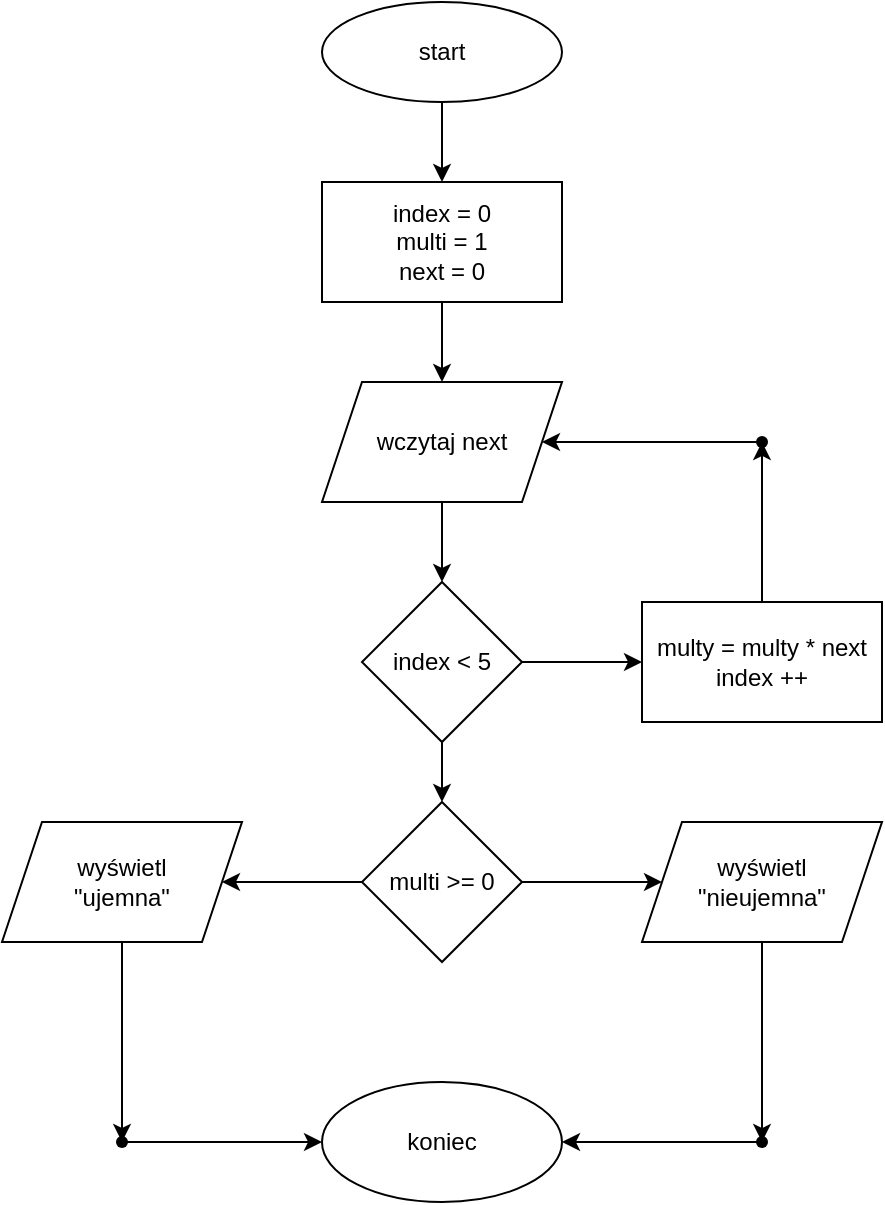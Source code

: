 <mxfile version="21.6.6" type="github">
  <diagram name="Strona-1" id="n3gNs8S0kiperPbEVyvj">
    <mxGraphModel dx="1050" dy="542" grid="1" gridSize="10" guides="1" tooltips="1" connect="1" arrows="1" fold="1" page="1" pageScale="1" pageWidth="827" pageHeight="1169" math="0" shadow="0">
      <root>
        <mxCell id="0" />
        <mxCell id="1" parent="0" />
        <mxCell id="jvBAzep4MeLlaJddHyrY-3" value="" style="edgeStyle=orthogonalEdgeStyle;rounded=0;orthogonalLoop=1;jettySize=auto;html=1;" edge="1" parent="1" source="jvBAzep4MeLlaJddHyrY-1" target="jvBAzep4MeLlaJddHyrY-2">
          <mxGeometry relative="1" as="geometry" />
        </mxCell>
        <mxCell id="jvBAzep4MeLlaJddHyrY-1" value="start" style="ellipse;whiteSpace=wrap;html=1;" vertex="1" parent="1">
          <mxGeometry x="320" width="120" height="50" as="geometry" />
        </mxCell>
        <mxCell id="jvBAzep4MeLlaJddHyrY-5" value="" style="edgeStyle=orthogonalEdgeStyle;rounded=0;orthogonalLoop=1;jettySize=auto;html=1;" edge="1" parent="1" source="jvBAzep4MeLlaJddHyrY-2" target="jvBAzep4MeLlaJddHyrY-4">
          <mxGeometry relative="1" as="geometry" />
        </mxCell>
        <mxCell id="jvBAzep4MeLlaJddHyrY-2" value="index = 0&lt;br&gt;multi = 1&lt;br&gt;next = 0" style="whiteSpace=wrap;html=1;" vertex="1" parent="1">
          <mxGeometry x="320" y="90" width="120" height="60" as="geometry" />
        </mxCell>
        <mxCell id="jvBAzep4MeLlaJddHyrY-7" value="" style="edgeStyle=orthogonalEdgeStyle;rounded=0;orthogonalLoop=1;jettySize=auto;html=1;" edge="1" parent="1" source="jvBAzep4MeLlaJddHyrY-4" target="jvBAzep4MeLlaJddHyrY-6">
          <mxGeometry relative="1" as="geometry" />
        </mxCell>
        <mxCell id="jvBAzep4MeLlaJddHyrY-4" value="wczytaj next" style="shape=parallelogram;perimeter=parallelogramPerimeter;whiteSpace=wrap;html=1;fixedSize=1;" vertex="1" parent="1">
          <mxGeometry x="320" y="190" width="120" height="60" as="geometry" />
        </mxCell>
        <mxCell id="jvBAzep4MeLlaJddHyrY-9" value="" style="edgeStyle=orthogonalEdgeStyle;rounded=0;orthogonalLoop=1;jettySize=auto;html=1;" edge="1" parent="1" source="jvBAzep4MeLlaJddHyrY-6" target="jvBAzep4MeLlaJddHyrY-8">
          <mxGeometry relative="1" as="geometry" />
        </mxCell>
        <mxCell id="jvBAzep4MeLlaJddHyrY-14" value="" style="edgeStyle=orthogonalEdgeStyle;rounded=0;orthogonalLoop=1;jettySize=auto;html=1;" edge="1" parent="1" source="jvBAzep4MeLlaJddHyrY-6" target="jvBAzep4MeLlaJddHyrY-13">
          <mxGeometry relative="1" as="geometry" />
        </mxCell>
        <mxCell id="jvBAzep4MeLlaJddHyrY-6" value="index &amp;lt; 5" style="rhombus;whiteSpace=wrap;html=1;" vertex="1" parent="1">
          <mxGeometry x="340" y="290" width="80" height="80" as="geometry" />
        </mxCell>
        <mxCell id="jvBAzep4MeLlaJddHyrY-11" value="" style="edgeStyle=orthogonalEdgeStyle;rounded=0;orthogonalLoop=1;jettySize=auto;html=1;" edge="1" parent="1" source="jvBAzep4MeLlaJddHyrY-8" target="jvBAzep4MeLlaJddHyrY-10">
          <mxGeometry relative="1" as="geometry" />
        </mxCell>
        <mxCell id="jvBAzep4MeLlaJddHyrY-8" value="multy = multy * next&lt;br&gt;index ++" style="whiteSpace=wrap;html=1;" vertex="1" parent="1">
          <mxGeometry x="480" y="300" width="120" height="60" as="geometry" />
        </mxCell>
        <mxCell id="jvBAzep4MeLlaJddHyrY-12" value="" style="edgeStyle=orthogonalEdgeStyle;rounded=0;orthogonalLoop=1;jettySize=auto;html=1;" edge="1" parent="1" source="jvBAzep4MeLlaJddHyrY-10" target="jvBAzep4MeLlaJddHyrY-4">
          <mxGeometry relative="1" as="geometry" />
        </mxCell>
        <mxCell id="jvBAzep4MeLlaJddHyrY-10" value="" style="shape=waypoint;sketch=0;size=6;pointerEvents=1;points=[];fillColor=default;resizable=0;rotatable=0;perimeter=centerPerimeter;snapToPoint=1;" vertex="1" parent="1">
          <mxGeometry x="530" y="210" width="20" height="20" as="geometry" />
        </mxCell>
        <mxCell id="jvBAzep4MeLlaJddHyrY-16" value="" style="edgeStyle=orthogonalEdgeStyle;rounded=0;orthogonalLoop=1;jettySize=auto;html=1;" edge="1" parent="1" source="jvBAzep4MeLlaJddHyrY-13" target="jvBAzep4MeLlaJddHyrY-15">
          <mxGeometry relative="1" as="geometry" />
        </mxCell>
        <mxCell id="jvBAzep4MeLlaJddHyrY-18" value="" style="edgeStyle=orthogonalEdgeStyle;rounded=0;orthogonalLoop=1;jettySize=auto;html=1;" edge="1" parent="1" source="jvBAzep4MeLlaJddHyrY-13" target="jvBAzep4MeLlaJddHyrY-17">
          <mxGeometry relative="1" as="geometry" />
        </mxCell>
        <mxCell id="jvBAzep4MeLlaJddHyrY-13" value="multi &amp;gt;= 0" style="rhombus;whiteSpace=wrap;html=1;" vertex="1" parent="1">
          <mxGeometry x="340" y="400" width="80" height="80" as="geometry" />
        </mxCell>
        <mxCell id="jvBAzep4MeLlaJddHyrY-24" value="" style="edgeStyle=orthogonalEdgeStyle;rounded=0;orthogonalLoop=1;jettySize=auto;html=1;" edge="1" parent="1" source="jvBAzep4MeLlaJddHyrY-15" target="jvBAzep4MeLlaJddHyrY-23">
          <mxGeometry relative="1" as="geometry" />
        </mxCell>
        <mxCell id="jvBAzep4MeLlaJddHyrY-15" value="wyświetl &lt;br&gt;&quot;nieujemna&quot;" style="shape=parallelogram;perimeter=parallelogramPerimeter;whiteSpace=wrap;html=1;fixedSize=1;" vertex="1" parent="1">
          <mxGeometry x="480" y="410" width="120" height="60" as="geometry" />
        </mxCell>
        <mxCell id="jvBAzep4MeLlaJddHyrY-21" value="" style="edgeStyle=orthogonalEdgeStyle;rounded=0;orthogonalLoop=1;jettySize=auto;html=1;" edge="1" parent="1" source="jvBAzep4MeLlaJddHyrY-17" target="jvBAzep4MeLlaJddHyrY-20">
          <mxGeometry relative="1" as="geometry" />
        </mxCell>
        <mxCell id="jvBAzep4MeLlaJddHyrY-17" value="wyświetl&lt;br&gt;&quot;ujemna&quot;" style="shape=parallelogram;perimeter=parallelogramPerimeter;whiteSpace=wrap;html=1;fixedSize=1;" vertex="1" parent="1">
          <mxGeometry x="160" y="410" width="120" height="60" as="geometry" />
        </mxCell>
        <mxCell id="jvBAzep4MeLlaJddHyrY-19" value="koniec" style="ellipse;whiteSpace=wrap;html=1;" vertex="1" parent="1">
          <mxGeometry x="320" y="540" width="120" height="60" as="geometry" />
        </mxCell>
        <mxCell id="jvBAzep4MeLlaJddHyrY-22" value="" style="edgeStyle=orthogonalEdgeStyle;rounded=0;orthogonalLoop=1;jettySize=auto;html=1;" edge="1" parent="1" source="jvBAzep4MeLlaJddHyrY-20" target="jvBAzep4MeLlaJddHyrY-19">
          <mxGeometry relative="1" as="geometry" />
        </mxCell>
        <mxCell id="jvBAzep4MeLlaJddHyrY-20" value="" style="shape=waypoint;sketch=0;size=6;pointerEvents=1;points=[];fillColor=default;resizable=0;rotatable=0;perimeter=centerPerimeter;snapToPoint=1;" vertex="1" parent="1">
          <mxGeometry x="210" y="560" width="20" height="20" as="geometry" />
        </mxCell>
        <mxCell id="jvBAzep4MeLlaJddHyrY-25" value="" style="edgeStyle=orthogonalEdgeStyle;rounded=0;orthogonalLoop=1;jettySize=auto;html=1;" edge="1" parent="1" source="jvBAzep4MeLlaJddHyrY-23" target="jvBAzep4MeLlaJddHyrY-19">
          <mxGeometry relative="1" as="geometry" />
        </mxCell>
        <mxCell id="jvBAzep4MeLlaJddHyrY-23" value="" style="shape=waypoint;sketch=0;size=6;pointerEvents=1;points=[];fillColor=default;resizable=0;rotatable=0;perimeter=centerPerimeter;snapToPoint=1;" vertex="1" parent="1">
          <mxGeometry x="530" y="560" width="20" height="20" as="geometry" />
        </mxCell>
      </root>
    </mxGraphModel>
  </diagram>
</mxfile>
